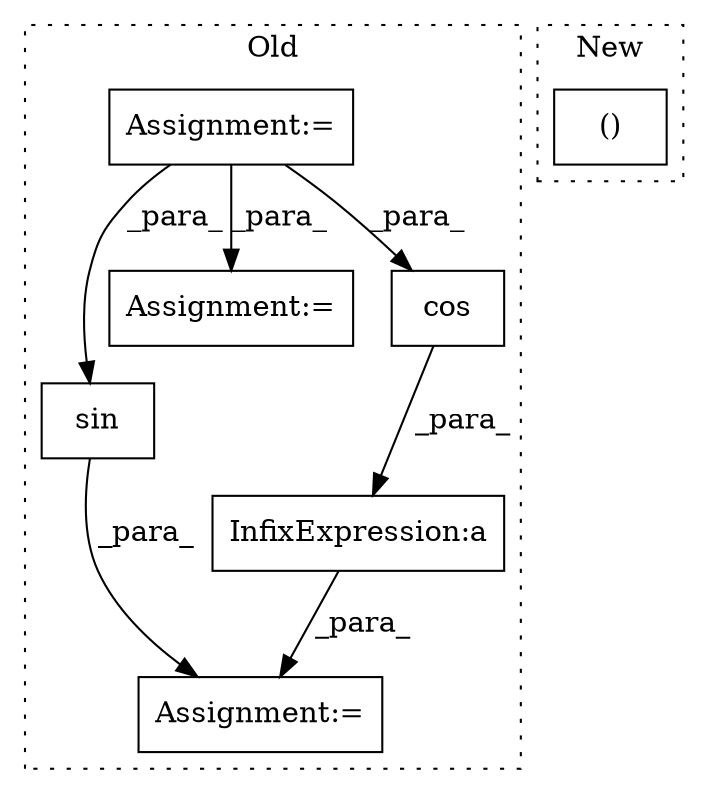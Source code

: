 digraph G {
subgraph cluster0 {
1 [label="sin" a="32" s="1538,1550" l="4,1" shape="box"];
3 [label="Assignment:=" a="7" s="1535" l="1" shape="box"];
4 [label="Assignment:=" a="7" s="1131" l="4" shape="box"];
5 [label="Assignment:=" a="7" s="1395" l="79" shape="box"];
6 [label="cos" a="32" s="1561,1569" l="4,1" shape="box"];
7 [label="InfixExpression:a" a="27" s="1570" l="3" shape="box"];
label = "Old";
style="dotted";
}
subgraph cluster1 {
2 [label="()" a="106" s="1110" l="21" shape="box"];
label = "New";
style="dotted";
}
1 -> 3 [label="_para_"];
4 -> 1 [label="_para_"];
4 -> 6 [label="_para_"];
4 -> 5 [label="_para_"];
6 -> 7 [label="_para_"];
7 -> 3 [label="_para_"];
}